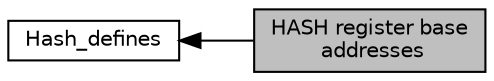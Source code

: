 digraph "HASH register base addresses"
{
  edge [fontname="Helvetica",fontsize="10",labelfontname="Helvetica",labelfontsize="10"];
  node [fontname="Helvetica",fontsize="10",shape=record];
  rankdir=LR;
  Node0 [label="HASH register base\l addresses",height=0.2,width=0.4,color="black", fillcolor="grey75", style="filled", fontcolor="black"];
  Node1 [label="Hash_defines",height=0.2,width=0.4,color="black", fillcolor="white", style="filled",URL="$group__hash__defines.html"];
  Node1->Node0 [shape=plaintext, dir="back", style="solid"];
}
